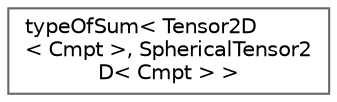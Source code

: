digraph "Graphical Class Hierarchy"
{
 // LATEX_PDF_SIZE
  bgcolor="transparent";
  edge [fontname=Helvetica,fontsize=10,labelfontname=Helvetica,labelfontsize=10];
  node [fontname=Helvetica,fontsize=10,shape=box,height=0.2,width=0.4];
  rankdir="LR";
  Node0 [id="Node000000",label="typeOfSum\< Tensor2D\l\< Cmpt \>, SphericalTensor2\lD\< Cmpt \> \>",height=0.2,width=0.4,color="grey40", fillcolor="white", style="filled",URL="$classFoam_1_1typeOfSum_3_01Tensor2D_3_01Cmpt_01_4_00_01SphericalTensor2D_3_01Cmpt_01_4_01_4.html",tooltip=" "];
}
